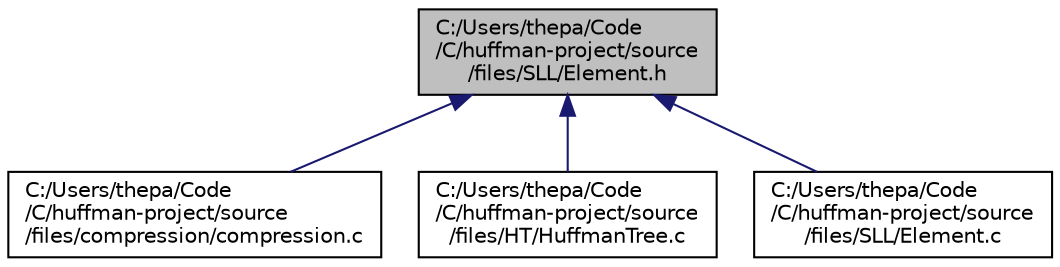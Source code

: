 digraph "C:/Users/thepa/Code/C/huffman-project/source/files/SLL/Element.h"
{
 // LATEX_PDF_SIZE
  edge [fontname="Helvetica",fontsize="10",labelfontname="Helvetica",labelfontsize="10"];
  node [fontname="Helvetica",fontsize="10",shape=record];
  Node1 [label="C:/Users/thepa/Code\l/C/huffman-project/source\l/files/SLL/Element.h",height=0.2,width=0.4,color="black", fillcolor="grey75", style="filled", fontcolor="black",tooltip=" "];
  Node1 -> Node2 [dir="back",color="midnightblue",fontsize="10",style="solid",fontname="Helvetica"];
  Node2 [label="C:/Users/thepa/Code\l/C/huffman-project/source\l/files/compression/compression.c",height=0.2,width=0.4,color="black", fillcolor="white", style="filled",URL="$compression_8c.html",tooltip=" "];
  Node1 -> Node3 [dir="back",color="midnightblue",fontsize="10",style="solid",fontname="Helvetica"];
  Node3 [label="C:/Users/thepa/Code\l/C/huffman-project/source\l/files/HT/HuffmanTree.c",height=0.2,width=0.4,color="black", fillcolor="white", style="filled",URL="$_huffman_tree_8c.html",tooltip=" "];
  Node1 -> Node4 [dir="back",color="midnightblue",fontsize="10",style="solid",fontname="Helvetica"];
  Node4 [label="C:/Users/thepa/Code\l/C/huffman-project/source\l/files/SLL/Element.c",height=0.2,width=0.4,color="black", fillcolor="white", style="filled",URL="$_element_8c.html",tooltip=" "];
}
